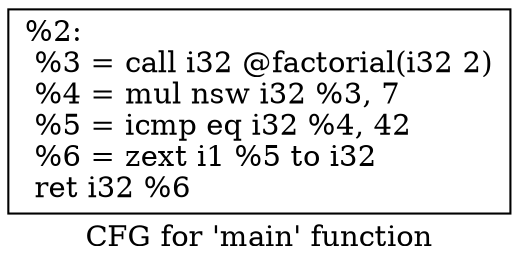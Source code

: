 digraph "CFG for 'main' function" {
	label="CFG for 'main' function";

	Node0x14f43b0 [shape=record,label="{%2:\l  %3 = call i32 @factorial(i32 2)\l  %4 = mul nsw i32 %3, 7\l  %5 = icmp eq i32 %4, 42\l  %6 = zext i1 %5 to i32\l  ret i32 %6\l}"];
}
